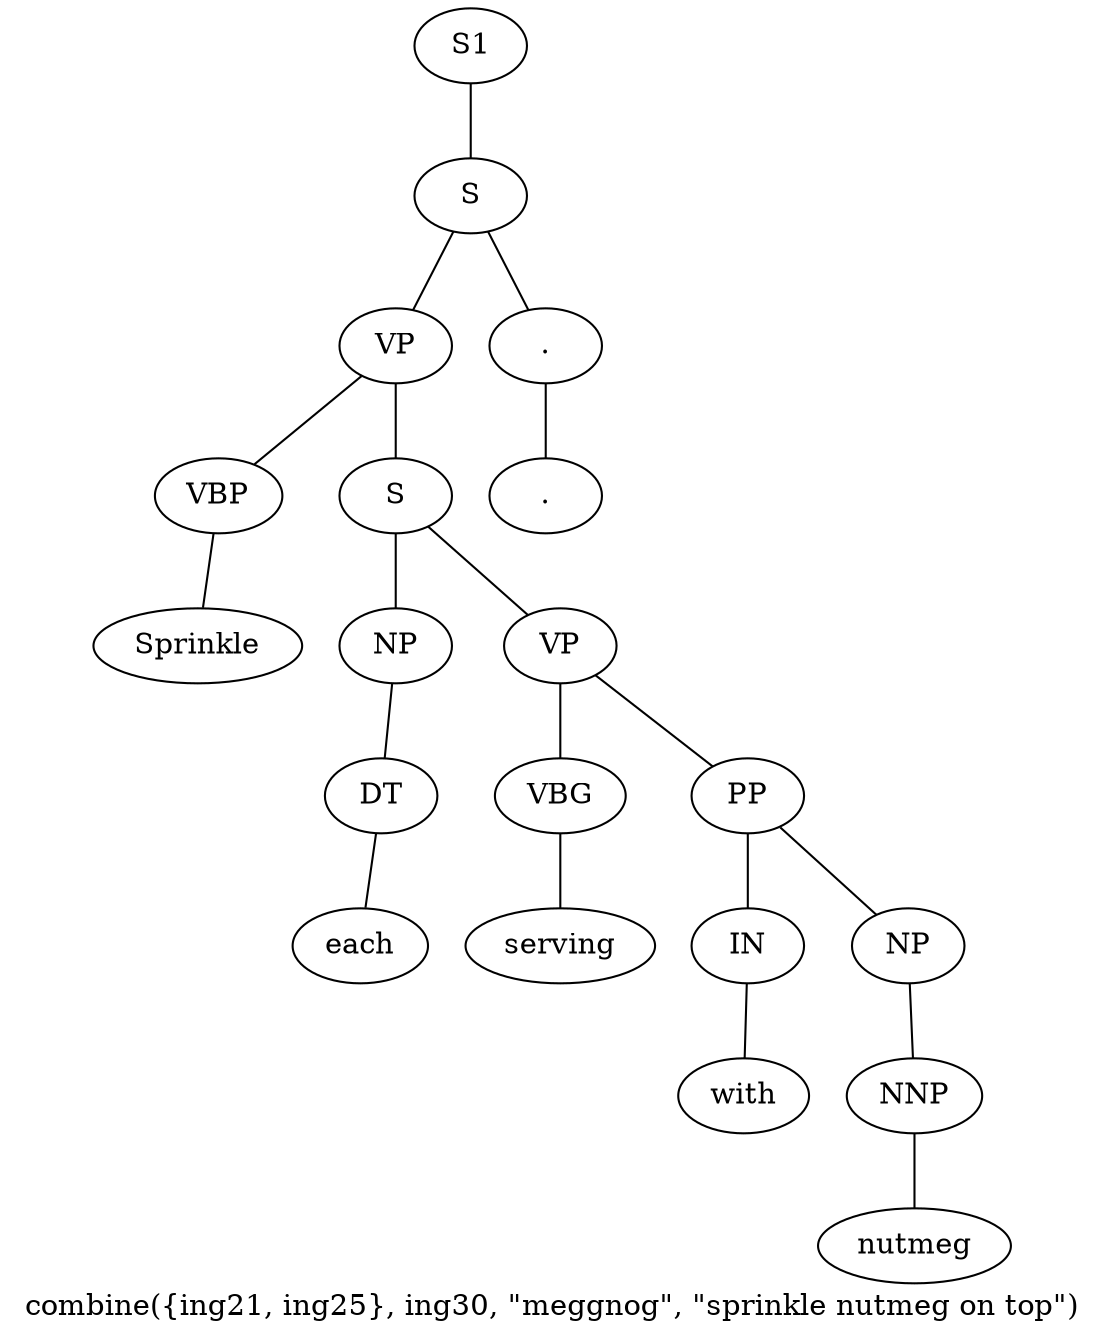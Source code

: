 graph SyntaxGraph {
	label = "combine({ing21, ing25}, ing30, \"meggnog\", \"sprinkle nutmeg on top\")";
	Node0 [label="S1"];
	Node1 [label="S"];
	Node2 [label="VP"];
	Node3 [label="VBP"];
	Node4 [label="Sprinkle"];
	Node5 [label="S"];
	Node6 [label="NP"];
	Node7 [label="DT"];
	Node8 [label="each"];
	Node9 [label="VP"];
	Node10 [label="VBG"];
	Node11 [label="serving"];
	Node12 [label="PP"];
	Node13 [label="IN"];
	Node14 [label="with"];
	Node15 [label="NP"];
	Node16 [label="NNP"];
	Node17 [label="nutmeg"];
	Node18 [label="."];
	Node19 [label="."];

	Node0 -- Node1;
	Node1 -- Node2;
	Node1 -- Node18;
	Node2 -- Node3;
	Node2 -- Node5;
	Node3 -- Node4;
	Node5 -- Node6;
	Node5 -- Node9;
	Node6 -- Node7;
	Node7 -- Node8;
	Node9 -- Node10;
	Node9 -- Node12;
	Node10 -- Node11;
	Node12 -- Node13;
	Node12 -- Node15;
	Node13 -- Node14;
	Node15 -- Node16;
	Node16 -- Node17;
	Node18 -- Node19;
}